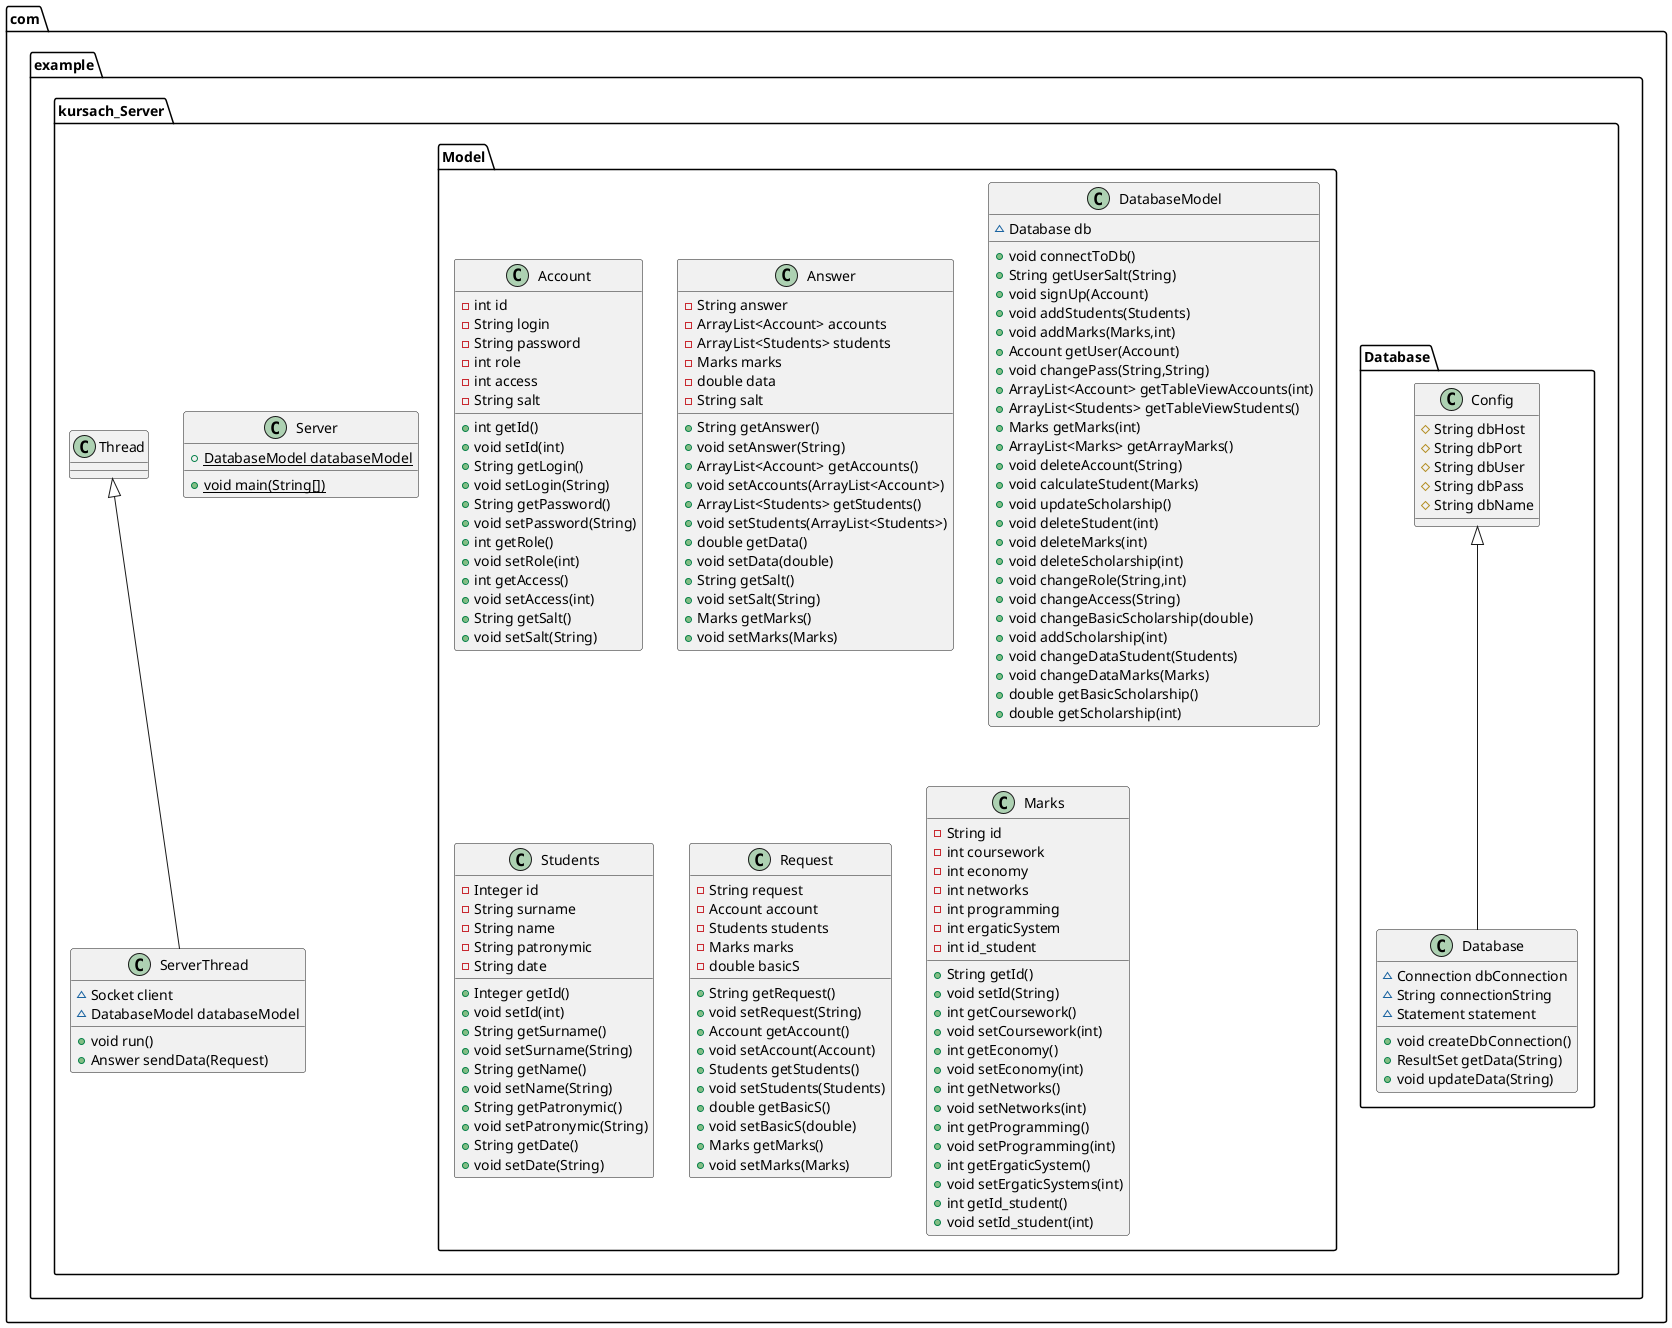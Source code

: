 @startuml
class com.example.kursach_Server.Database.Config {
# String dbHost
# String dbPort
# String dbUser
# String dbPass
# String dbName
}
class com.example.kursach_Server.ServerThread {
~ Socket client
~ DatabaseModel databaseModel
+ void run()
+ Answer sendData(Request)
}
class com.example.kursach_Server.Model.Account {
- int id
- String login
- String password
- int role
- int access
- String salt
+ int getId()
+ void setId(int)
+ String getLogin()
+ void setLogin(String)
+ String getPassword()
+ void setPassword(String)
+ int getRole()
+ void setRole(int)
+ int getAccess()
+ void setAccess(int)
+ String getSalt()
+ void setSalt(String)
}
class com.example.kursach_Server.Model.Answer {
- String answer
- ArrayList<Account> accounts
- ArrayList<Students> students
- Marks marks
- double data
- String salt
+ String getAnswer()
+ void setAnswer(String)
+ ArrayList<Account> getAccounts()
+ void setAccounts(ArrayList<Account>)
+ ArrayList<Students> getStudents()
+ void setStudents(ArrayList<Students>)
+ double getData()
+ void setData(double)
+ String getSalt()
+ void setSalt(String)
+ Marks getMarks()
+ void setMarks(Marks)
}
class com.example.kursach_Server.Model.DatabaseModel {
~ Database db
+ void connectToDb()
+ String getUserSalt(String)
+ void signUp(Account)
+ void addStudents(Students)
+ void addMarks(Marks,int)
+ Account getUser(Account)
+ void changePass(String,String)
+ ArrayList<Account> getTableViewAccounts(int)
+ ArrayList<Students> getTableViewStudents()
+ Marks getMarks(int)
+ ArrayList<Marks> getArrayMarks()
+ void deleteAccount(String)
+ void calculateStudent(Marks)
+ void updateScholarship()
+ void deleteStudent(int)
+ void deleteMarks(int)
+ void deleteScholarship(int)
+ void changeRole(String,int)
+ void changeAccess(String)
+ void changeBasicScholarship(double)
+ void addScholarship(int)
+ void changeDataStudent(Students)
+ void changeDataMarks(Marks)
+ double getBasicScholarship()
+ double getScholarship(int)
}
class com.example.kursach_Server.Model.Students {
- Integer id
- String surname
- String name
- String patronymic
- String date
+ Integer getId()
+ void setId(int)
+ String getSurname()
+ void setSurname(String)
+ String getName()
+ void setName(String)
+ String getPatronymic()
+ void setPatronymic(String)
+ String getDate()
+ void setDate(String)
}
class com.example.kursach_Server.Server {
+ {static} DatabaseModel databaseModel
+ {static} void main(String[])
}
class com.example.kursach_Server.Database.Database {
~ Connection dbConnection
~ String connectionString
~ Statement statement
+ void createDbConnection()
+ ResultSet getData(String)
+ void updateData(String)
}
class com.example.kursach_Server.Model.Request {
- String request
- Account account
- Students students
- Marks marks
- double basicS
+ String getRequest()
+ void setRequest(String)
+ Account getAccount()
+ void setAccount(Account)
+ Students getStudents()
+ void setStudents(Students)
+ double getBasicS()
+ void setBasicS(double)
+ Marks getMarks()
+ void setMarks(Marks)
}
class com.example.kursach_Server.Model.Marks {
- String id
- int coursework
- int economy
- int networks
- int programming
- int ergaticSystem
- int id_student
+ String getId()
+ void setId(String)
+ int getCoursework()
+ void setCoursework(int)
+ int getEconomy()
+ void setEconomy(int)
+ int getNetworks()
+ void setNetworks(int)
+ int getProgramming()
+ void setProgramming(int)
+ int getErgaticSystem()
+ void setErgaticSystems(int)
+ int getId_student()
+ void setId_student(int)
}


com.example.kursach_Server.Thread <|-- com.example.kursach_Server.ServerThread
com.example.kursach_Server.Database.Config <|-- com.example.kursach_Server.Database.Database
@enduml